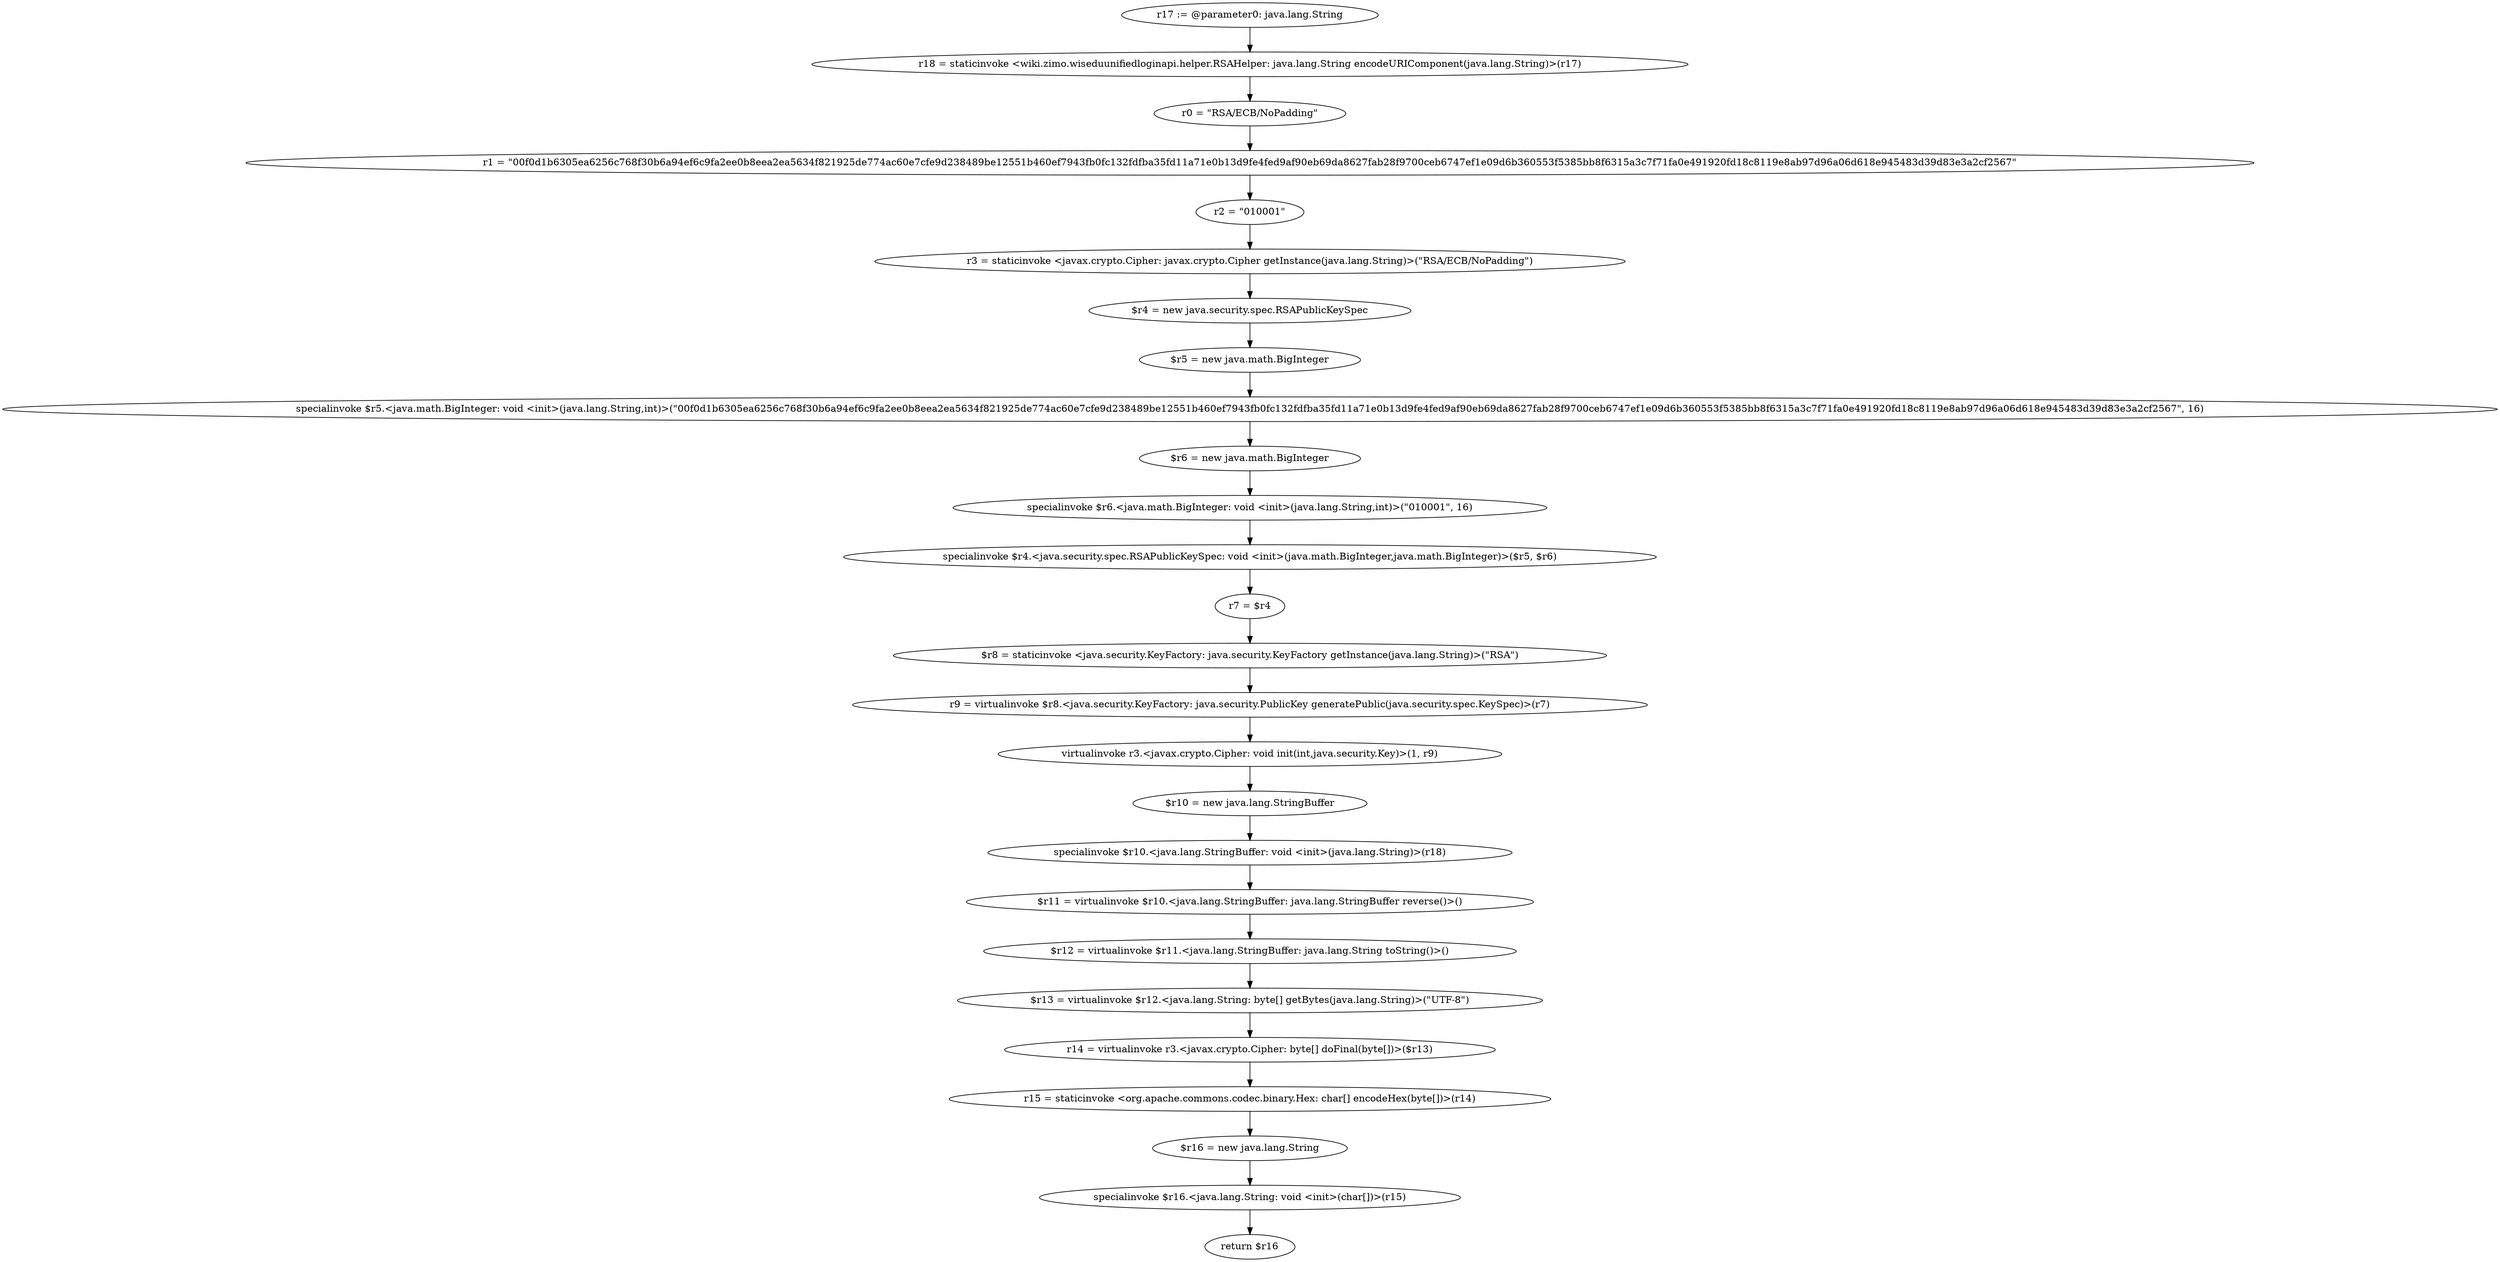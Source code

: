 digraph "unitGraph" {
    "r17 := @parameter0: java.lang.String"
    "r18 = staticinvoke <wiki.zimo.wiseduunifiedloginapi.helper.RSAHelper: java.lang.String encodeURIComponent(java.lang.String)>(r17)"
    "r0 = \"RSA/ECB/NoPadding\""
    "r1 = \"00f0d1b6305ea6256c768f30b6a94ef6c9fa2ee0b8eea2ea5634f821925de774ac60e7cfe9d238489be12551b460ef7943fb0fc132fdfba35fd11a71e0b13d9fe4fed9af90eb69da8627fab28f9700ceb6747ef1e09d6b360553f5385bb8f6315a3c7f71fa0e491920fd18c8119e8ab97d96a06d618e945483d39d83e3a2cf2567\""
    "r2 = \"010001\""
    "r3 = staticinvoke <javax.crypto.Cipher: javax.crypto.Cipher getInstance(java.lang.String)>(\"RSA/ECB/NoPadding\")"
    "$r4 = new java.security.spec.RSAPublicKeySpec"
    "$r5 = new java.math.BigInteger"
    "specialinvoke $r5.<java.math.BigInteger: void <init>(java.lang.String,int)>(\"00f0d1b6305ea6256c768f30b6a94ef6c9fa2ee0b8eea2ea5634f821925de774ac60e7cfe9d238489be12551b460ef7943fb0fc132fdfba35fd11a71e0b13d9fe4fed9af90eb69da8627fab28f9700ceb6747ef1e09d6b360553f5385bb8f6315a3c7f71fa0e491920fd18c8119e8ab97d96a06d618e945483d39d83e3a2cf2567\", 16)"
    "$r6 = new java.math.BigInteger"
    "specialinvoke $r6.<java.math.BigInteger: void <init>(java.lang.String,int)>(\"010001\", 16)"
    "specialinvoke $r4.<java.security.spec.RSAPublicKeySpec: void <init>(java.math.BigInteger,java.math.BigInteger)>($r5, $r6)"
    "r7 = $r4"
    "$r8 = staticinvoke <java.security.KeyFactory: java.security.KeyFactory getInstance(java.lang.String)>(\"RSA\")"
    "r9 = virtualinvoke $r8.<java.security.KeyFactory: java.security.PublicKey generatePublic(java.security.spec.KeySpec)>(r7)"
    "virtualinvoke r3.<javax.crypto.Cipher: void init(int,java.security.Key)>(1, r9)"
    "$r10 = new java.lang.StringBuffer"
    "specialinvoke $r10.<java.lang.StringBuffer: void <init>(java.lang.String)>(r18)"
    "$r11 = virtualinvoke $r10.<java.lang.StringBuffer: java.lang.StringBuffer reverse()>()"
    "$r12 = virtualinvoke $r11.<java.lang.StringBuffer: java.lang.String toString()>()"
    "$r13 = virtualinvoke $r12.<java.lang.String: byte[] getBytes(java.lang.String)>(\"UTF-8\")"
    "r14 = virtualinvoke r3.<javax.crypto.Cipher: byte[] doFinal(byte[])>($r13)"
    "r15 = staticinvoke <org.apache.commons.codec.binary.Hex: char[] encodeHex(byte[])>(r14)"
    "$r16 = new java.lang.String"
    "specialinvoke $r16.<java.lang.String: void <init>(char[])>(r15)"
    "return $r16"
    "r17 := @parameter0: java.lang.String"->"r18 = staticinvoke <wiki.zimo.wiseduunifiedloginapi.helper.RSAHelper: java.lang.String encodeURIComponent(java.lang.String)>(r17)";
    "r18 = staticinvoke <wiki.zimo.wiseduunifiedloginapi.helper.RSAHelper: java.lang.String encodeURIComponent(java.lang.String)>(r17)"->"r0 = \"RSA/ECB/NoPadding\"";
    "r0 = \"RSA/ECB/NoPadding\""->"r1 = \"00f0d1b6305ea6256c768f30b6a94ef6c9fa2ee0b8eea2ea5634f821925de774ac60e7cfe9d238489be12551b460ef7943fb0fc132fdfba35fd11a71e0b13d9fe4fed9af90eb69da8627fab28f9700ceb6747ef1e09d6b360553f5385bb8f6315a3c7f71fa0e491920fd18c8119e8ab97d96a06d618e945483d39d83e3a2cf2567\"";
    "r1 = \"00f0d1b6305ea6256c768f30b6a94ef6c9fa2ee0b8eea2ea5634f821925de774ac60e7cfe9d238489be12551b460ef7943fb0fc132fdfba35fd11a71e0b13d9fe4fed9af90eb69da8627fab28f9700ceb6747ef1e09d6b360553f5385bb8f6315a3c7f71fa0e491920fd18c8119e8ab97d96a06d618e945483d39d83e3a2cf2567\""->"r2 = \"010001\"";
    "r2 = \"010001\""->"r3 = staticinvoke <javax.crypto.Cipher: javax.crypto.Cipher getInstance(java.lang.String)>(\"RSA/ECB/NoPadding\")";
    "r3 = staticinvoke <javax.crypto.Cipher: javax.crypto.Cipher getInstance(java.lang.String)>(\"RSA/ECB/NoPadding\")"->"$r4 = new java.security.spec.RSAPublicKeySpec";
    "$r4 = new java.security.spec.RSAPublicKeySpec"->"$r5 = new java.math.BigInteger";
    "$r5 = new java.math.BigInteger"->"specialinvoke $r5.<java.math.BigInteger: void <init>(java.lang.String,int)>(\"00f0d1b6305ea6256c768f30b6a94ef6c9fa2ee0b8eea2ea5634f821925de774ac60e7cfe9d238489be12551b460ef7943fb0fc132fdfba35fd11a71e0b13d9fe4fed9af90eb69da8627fab28f9700ceb6747ef1e09d6b360553f5385bb8f6315a3c7f71fa0e491920fd18c8119e8ab97d96a06d618e945483d39d83e3a2cf2567\", 16)";
    "specialinvoke $r5.<java.math.BigInteger: void <init>(java.lang.String,int)>(\"00f0d1b6305ea6256c768f30b6a94ef6c9fa2ee0b8eea2ea5634f821925de774ac60e7cfe9d238489be12551b460ef7943fb0fc132fdfba35fd11a71e0b13d9fe4fed9af90eb69da8627fab28f9700ceb6747ef1e09d6b360553f5385bb8f6315a3c7f71fa0e491920fd18c8119e8ab97d96a06d618e945483d39d83e3a2cf2567\", 16)"->"$r6 = new java.math.BigInteger";
    "$r6 = new java.math.BigInteger"->"specialinvoke $r6.<java.math.BigInteger: void <init>(java.lang.String,int)>(\"010001\", 16)";
    "specialinvoke $r6.<java.math.BigInteger: void <init>(java.lang.String,int)>(\"010001\", 16)"->"specialinvoke $r4.<java.security.spec.RSAPublicKeySpec: void <init>(java.math.BigInteger,java.math.BigInteger)>($r5, $r6)";
    "specialinvoke $r4.<java.security.spec.RSAPublicKeySpec: void <init>(java.math.BigInteger,java.math.BigInteger)>($r5, $r6)"->"r7 = $r4";
    "r7 = $r4"->"$r8 = staticinvoke <java.security.KeyFactory: java.security.KeyFactory getInstance(java.lang.String)>(\"RSA\")";
    "$r8 = staticinvoke <java.security.KeyFactory: java.security.KeyFactory getInstance(java.lang.String)>(\"RSA\")"->"r9 = virtualinvoke $r8.<java.security.KeyFactory: java.security.PublicKey generatePublic(java.security.spec.KeySpec)>(r7)";
    "r9 = virtualinvoke $r8.<java.security.KeyFactory: java.security.PublicKey generatePublic(java.security.spec.KeySpec)>(r7)"->"virtualinvoke r3.<javax.crypto.Cipher: void init(int,java.security.Key)>(1, r9)";
    "virtualinvoke r3.<javax.crypto.Cipher: void init(int,java.security.Key)>(1, r9)"->"$r10 = new java.lang.StringBuffer";
    "$r10 = new java.lang.StringBuffer"->"specialinvoke $r10.<java.lang.StringBuffer: void <init>(java.lang.String)>(r18)";
    "specialinvoke $r10.<java.lang.StringBuffer: void <init>(java.lang.String)>(r18)"->"$r11 = virtualinvoke $r10.<java.lang.StringBuffer: java.lang.StringBuffer reverse()>()";
    "$r11 = virtualinvoke $r10.<java.lang.StringBuffer: java.lang.StringBuffer reverse()>()"->"$r12 = virtualinvoke $r11.<java.lang.StringBuffer: java.lang.String toString()>()";
    "$r12 = virtualinvoke $r11.<java.lang.StringBuffer: java.lang.String toString()>()"->"$r13 = virtualinvoke $r12.<java.lang.String: byte[] getBytes(java.lang.String)>(\"UTF-8\")";
    "$r13 = virtualinvoke $r12.<java.lang.String: byte[] getBytes(java.lang.String)>(\"UTF-8\")"->"r14 = virtualinvoke r3.<javax.crypto.Cipher: byte[] doFinal(byte[])>($r13)";
    "r14 = virtualinvoke r3.<javax.crypto.Cipher: byte[] doFinal(byte[])>($r13)"->"r15 = staticinvoke <org.apache.commons.codec.binary.Hex: char[] encodeHex(byte[])>(r14)";
    "r15 = staticinvoke <org.apache.commons.codec.binary.Hex: char[] encodeHex(byte[])>(r14)"->"$r16 = new java.lang.String";
    "$r16 = new java.lang.String"->"specialinvoke $r16.<java.lang.String: void <init>(char[])>(r15)";
    "specialinvoke $r16.<java.lang.String: void <init>(char[])>(r15)"->"return $r16";
}
